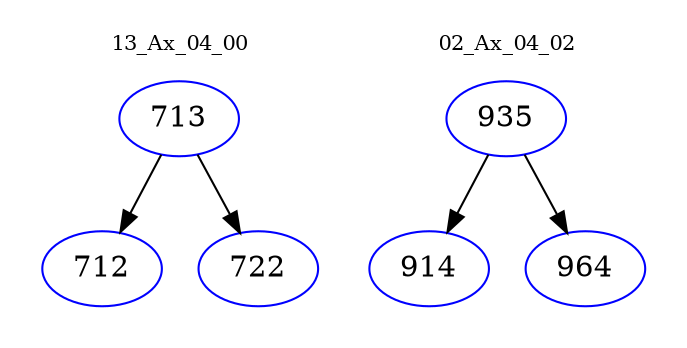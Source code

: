 digraph{
subgraph cluster_0 {
color = white
label = "13_Ax_04_00";
fontsize=10;
T0_713 [label="713", color="blue"]
T0_713 -> T0_712 [color="black"]
T0_712 [label="712", color="blue"]
T0_713 -> T0_722 [color="black"]
T0_722 [label="722", color="blue"]
}
subgraph cluster_1 {
color = white
label = "02_Ax_04_02";
fontsize=10;
T1_935 [label="935", color="blue"]
T1_935 -> T1_914 [color="black"]
T1_914 [label="914", color="blue"]
T1_935 -> T1_964 [color="black"]
T1_964 [label="964", color="blue"]
}
}
